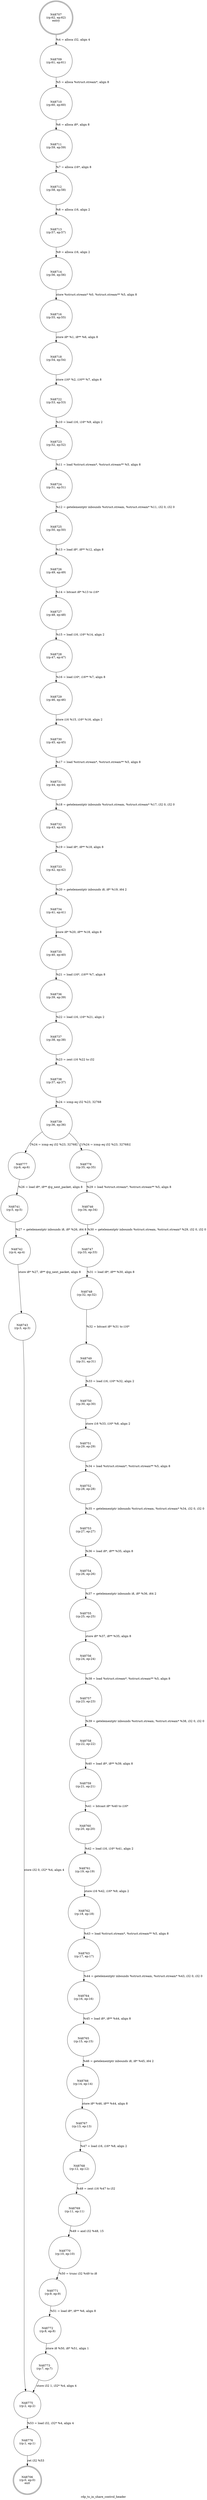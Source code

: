 digraph rdp_ts_in_share_control_header {
label="rdp_ts_in_share_control_header"
48706 [label="N48706\n(rp:0, ep:0)\nexit", shape="doublecircle"]
48707 [label="N48707\n(rp:62, ep:62)\nentry", shape="doublecircle"]
48707 -> 48709 [label="%4 = alloca i32, align 4"]
48709 [label="N48709\n(rp:61, ep:61)", shape="circle"]
48709 -> 48710 [label="%5 = alloca %struct.stream*, align 8"]
48710 [label="N48710\n(rp:60, ep:60)", shape="circle"]
48710 -> 48711 [label="%6 = alloca i8*, align 8"]
48711 [label="N48711\n(rp:59, ep:59)", shape="circle"]
48711 -> 48712 [label="%7 = alloca i16*, align 8"]
48712 [label="N48712\n(rp:58, ep:58)", shape="circle"]
48712 -> 48713 [label="%8 = alloca i16, align 2"]
48713 [label="N48713\n(rp:57, ep:57)", shape="circle"]
48713 -> 48714 [label="%9 = alloca i16, align 2"]
48714 [label="N48714\n(rp:56, ep:56)", shape="circle"]
48714 -> 48716 [label="store %struct.stream* %0, %struct.stream** %5, align 8"]
48716 [label="N48716\n(rp:55, ep:55)", shape="circle"]
48716 -> 48718 [label="store i8* %1, i8** %6, align 8"]
48718 [label="N48718\n(rp:54, ep:54)", shape="circle"]
48718 -> 48722 [label="store i16* %2, i16** %7, align 8"]
48722 [label="N48722\n(rp:53, ep:53)", shape="circle"]
48722 -> 48723 [label="%10 = load i16, i16* %9, align 2"]
48723 [label="N48723\n(rp:52, ep:52)", shape="circle"]
48723 -> 48724 [label="%11 = load %struct.stream*, %struct.stream** %5, align 8"]
48724 [label="N48724\n(rp:51, ep:51)", shape="circle"]
48724 -> 48725 [label="%12 = getelementptr inbounds %struct.stream, %struct.stream* %11, i32 0, i32 0"]
48725 [label="N48725\n(rp:50, ep:50)", shape="circle"]
48725 -> 48726 [label="%13 = load i8*, i8** %12, align 8"]
48726 [label="N48726\n(rp:49, ep:49)", shape="circle"]
48726 -> 48727 [label="%14 = bitcast i8* %13 to i16*"]
48727 [label="N48727\n(rp:48, ep:48)", shape="circle"]
48727 -> 48728 [label="%15 = load i16, i16* %14, align 2"]
48728 [label="N48728\n(rp:47, ep:47)", shape="circle"]
48728 -> 48729 [label="%16 = load i16*, i16** %7, align 8"]
48729 [label="N48729\n(rp:46, ep:46)", shape="circle"]
48729 -> 48730 [label="store i16 %15, i16* %16, align 2"]
48730 [label="N48730\n(rp:45, ep:45)", shape="circle"]
48730 -> 48731 [label="%17 = load %struct.stream*, %struct.stream** %5, align 8"]
48731 [label="N48731\n(rp:44, ep:44)", shape="circle"]
48731 -> 48732 [label="%18 = getelementptr inbounds %struct.stream, %struct.stream* %17, i32 0, i32 0"]
48732 [label="N48732\n(rp:43, ep:43)", shape="circle"]
48732 -> 48733 [label="%19 = load i8*, i8** %18, align 8"]
48733 [label="N48733\n(rp:42, ep:42)", shape="circle"]
48733 -> 48734 [label="%20 = getelementptr inbounds i8, i8* %19, i64 2"]
48734 [label="N48734\n(rp:41, ep:41)", shape="circle"]
48734 -> 48735 [label="store i8* %20, i8** %18, align 8"]
48735 [label="N48735\n(rp:40, ep:40)", shape="circle"]
48735 -> 48736 [label="%21 = load i16*, i16** %7, align 8"]
48736 [label="N48736\n(rp:39, ep:39)", shape="circle"]
48736 -> 48737 [label="%22 = load i16, i16* %21, align 2"]
48737 [label="N48737\n(rp:38, ep:38)", shape="circle"]
48737 -> 48738 [label="%23 = zext i16 %22 to i32"]
48738 [label="N48738\n(rp:37, ep:37)", shape="circle"]
48738 -> 48739 [label="%24 = icmp eq i32 %23, 32768"]
48739 [label="N48739\n(rp:36, ep:36)", shape="circle"]
48739 -> 48777 [label="[%24 = icmp eq i32 %23, 32768]"]
48739 -> 48778 [label="[!(%24 = icmp eq i32 %23, 32768)]"]
48741 [label="N48741\n(rp:5, ep:5)", shape="circle"]
48741 -> 48742 [label="%27 = getelementptr inbounds i8, i8* %26, i64 8"]
48742 [label="N48742\n(rp:4, ep:4)", shape="circle"]
48742 -> 48743 [label="store i8* %27, i8** @g_next_packet, align 8"]
48743 [label="N48743\n(rp:3, ep:3)", shape="circle"]
48743 -> 48775 [label="store i32 0, i32* %4, align 4"]
48746 [label="N48746\n(rp:34, ep:34)", shape="circle"]
48746 -> 48747 [label="%30 = getelementptr inbounds %struct.stream, %struct.stream* %29, i32 0, i32 0"]
48747 [label="N48747\n(rp:33, ep:33)", shape="circle"]
48747 -> 48748 [label="%31 = load i8*, i8** %30, align 8"]
48748 [label="N48748\n(rp:32, ep:32)", shape="circle"]
48748 -> 48749 [label="%32 = bitcast i8* %31 to i16*"]
48749 [label="N48749\n(rp:31, ep:31)", shape="circle"]
48749 -> 48750 [label="%33 = load i16, i16* %32, align 2"]
48750 [label="N48750\n(rp:30, ep:30)", shape="circle"]
48750 -> 48751 [label="store i16 %33, i16* %8, align 2"]
48751 [label="N48751\n(rp:29, ep:29)", shape="circle"]
48751 -> 48752 [label="%34 = load %struct.stream*, %struct.stream** %5, align 8"]
48752 [label="N48752\n(rp:28, ep:28)", shape="circle"]
48752 -> 48753 [label="%35 = getelementptr inbounds %struct.stream, %struct.stream* %34, i32 0, i32 0"]
48753 [label="N48753\n(rp:27, ep:27)", shape="circle"]
48753 -> 48754 [label="%36 = load i8*, i8** %35, align 8"]
48754 [label="N48754\n(rp:26, ep:26)", shape="circle"]
48754 -> 48755 [label="%37 = getelementptr inbounds i8, i8* %36, i64 2"]
48755 [label="N48755\n(rp:25, ep:25)", shape="circle"]
48755 -> 48756 [label="store i8* %37, i8** %35, align 8"]
48756 [label="N48756\n(rp:24, ep:24)", shape="circle"]
48756 -> 48757 [label="%38 = load %struct.stream*, %struct.stream** %5, align 8"]
48757 [label="N48757\n(rp:23, ep:23)", shape="circle"]
48757 -> 48758 [label="%39 = getelementptr inbounds %struct.stream, %struct.stream* %38, i32 0, i32 0"]
48758 [label="N48758\n(rp:22, ep:22)", shape="circle"]
48758 -> 48759 [label="%40 = load i8*, i8** %39, align 8"]
48759 [label="N48759\n(rp:21, ep:21)", shape="circle"]
48759 -> 48760 [label="%41 = bitcast i8* %40 to i16*"]
48760 [label="N48760\n(rp:20, ep:20)", shape="circle"]
48760 -> 48761 [label="%42 = load i16, i16* %41, align 2"]
48761 [label="N48761\n(rp:19, ep:19)", shape="circle"]
48761 -> 48762 [label="store i16 %42, i16* %9, align 2"]
48762 [label="N48762\n(rp:18, ep:18)", shape="circle"]
48762 -> 48763 [label="%43 = load %struct.stream*, %struct.stream** %5, align 8"]
48763 [label="N48763\n(rp:17, ep:17)", shape="circle"]
48763 -> 48764 [label="%44 = getelementptr inbounds %struct.stream, %struct.stream* %43, i32 0, i32 0"]
48764 [label="N48764\n(rp:16, ep:16)", shape="circle"]
48764 -> 48765 [label="%45 = load i8*, i8** %44, align 8"]
48765 [label="N48765\n(rp:15, ep:15)", shape="circle"]
48765 -> 48766 [label="%46 = getelementptr inbounds i8, i8* %45, i64 2"]
48766 [label="N48766\n(rp:14, ep:14)", shape="circle"]
48766 -> 48767 [label="store i8* %46, i8** %44, align 8"]
48767 [label="N48767\n(rp:13, ep:13)", shape="circle"]
48767 -> 48768 [label="%47 = load i16, i16* %8, align 2"]
48768 [label="N48768\n(rp:12, ep:12)", shape="circle"]
48768 -> 48769 [label="%48 = zext i16 %47 to i32"]
48769 [label="N48769\n(rp:11, ep:11)", shape="circle"]
48769 -> 48770 [label="%49 = and i32 %48, 15"]
48770 [label="N48770\n(rp:10, ep:10)", shape="circle"]
48770 -> 48771 [label="%50 = trunc i32 %49 to i8"]
48771 [label="N48771\n(rp:9, ep:9)", shape="circle"]
48771 -> 48772 [label="%51 = load i8*, i8** %6, align 8"]
48772 [label="N48772\n(rp:8, ep:8)", shape="circle"]
48772 -> 48773 [label="store i8 %50, i8* %51, align 1"]
48773 [label="N48773\n(rp:7, ep:7)", shape="circle"]
48773 -> 48775 [label="store i32 1, i32* %4, align 4"]
48775 [label="N48775\n(rp:2, ep:2)", shape="circle"]
48775 -> 48776 [label="%53 = load i32, i32* %4, align 4"]
48776 [label="N48776\n(rp:1, ep:1)", shape="circle"]
48776 -> 48706 [label="ret i32 %53"]
48777 [label="N48777\n(rp:6, ep:6)", shape="circle"]
48777 -> 48741 [label="%26 = load i8*, i8** @g_next_packet, align 8"]
48778 [label="N48778\n(rp:35, ep:35)", shape="circle"]
48778 -> 48746 [label="%29 = load %struct.stream*, %struct.stream** %5, align 8"]
}
